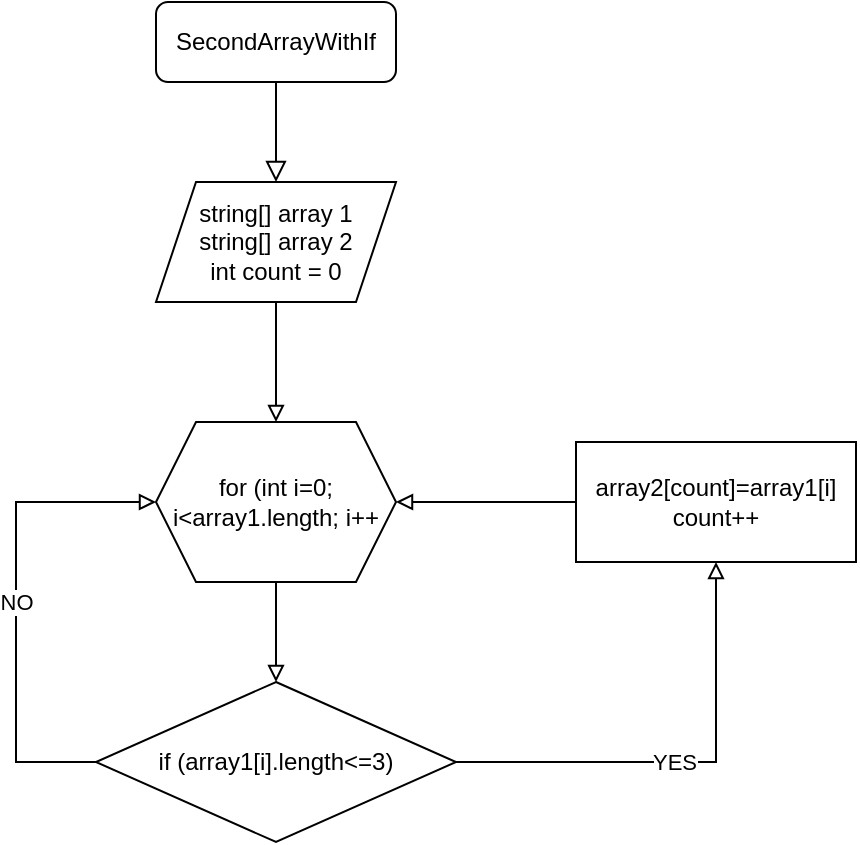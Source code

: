 <mxfile version="20.2.4" type="device"><diagram id="C5RBs43oDa-KdzZeNtuy" name="Page-1"><mxGraphModel dx="1047" dy="640" grid="1" gridSize="10" guides="1" tooltips="1" connect="1" arrows="1" fold="1" page="1" pageScale="1" pageWidth="827" pageHeight="1169" math="0" shadow="0"><root><mxCell id="WIyWlLk6GJQsqaUBKTNV-0"/><mxCell id="WIyWlLk6GJQsqaUBKTNV-1" parent="WIyWlLk6GJQsqaUBKTNV-0"/><mxCell id="WIyWlLk6GJQsqaUBKTNV-2" value="" style="rounded=0;html=1;jettySize=auto;orthogonalLoop=1;fontSize=11;endArrow=block;endFill=0;endSize=8;strokeWidth=1;shadow=0;labelBackgroundColor=none;edgeStyle=orthogonalEdgeStyle;" parent="WIyWlLk6GJQsqaUBKTNV-1" source="WIyWlLk6GJQsqaUBKTNV-3" edge="1"><mxGeometry relative="1" as="geometry"><mxPoint x="220" y="170" as="targetPoint"/></mxGeometry></mxCell><mxCell id="WIyWlLk6GJQsqaUBKTNV-3" value="SecondArrayWithIf" style="rounded=1;whiteSpace=wrap;html=1;fontSize=12;glass=0;strokeWidth=1;shadow=0;" parent="WIyWlLk6GJQsqaUBKTNV-1" vertex="1"><mxGeometry x="160" y="80" width="120" height="40" as="geometry"/></mxCell><mxCell id="9b8foeE82wDMKXxr8Wsn-0" value="string[] array 1&lt;br&gt;string[] array 2&lt;br&gt;int count = 0" style="shape=parallelogram;perimeter=parallelogramPerimeter;whiteSpace=wrap;html=1;fixedSize=1;" vertex="1" parent="WIyWlLk6GJQsqaUBKTNV-1"><mxGeometry x="160" y="170" width="120" height="60" as="geometry"/></mxCell><mxCell id="9b8foeE82wDMKXxr8Wsn-2" value="" style="endArrow=block;html=1;rounded=0;endFill=0;entryX=0.5;entryY=0;entryDx=0;entryDy=0;exitX=0.5;exitY=1;exitDx=0;exitDy=0;" edge="1" parent="WIyWlLk6GJQsqaUBKTNV-1" source="9b8foeE82wDMKXxr8Wsn-0" target="9b8foeE82wDMKXxr8Wsn-3"><mxGeometry width="50" height="50" relative="1" as="geometry"><mxPoint x="214" y="230" as="sourcePoint"/><mxPoint x="330" y="300" as="targetPoint"/></mxGeometry></mxCell><mxCell id="9b8foeE82wDMKXxr8Wsn-3" value="for (int i=0;&lt;br&gt;i&amp;lt;array1.length; i++" style="shape=hexagon;perimeter=hexagonPerimeter2;whiteSpace=wrap;html=1;fixedSize=1;" vertex="1" parent="WIyWlLk6GJQsqaUBKTNV-1"><mxGeometry x="160" y="290" width="120" height="80" as="geometry"/></mxCell><mxCell id="9b8foeE82wDMKXxr8Wsn-4" value="if (array1[i].length&amp;lt;=3)" style="rhombus;whiteSpace=wrap;html=1;" vertex="1" parent="WIyWlLk6GJQsqaUBKTNV-1"><mxGeometry x="130" y="420" width="180" height="80" as="geometry"/></mxCell><mxCell id="9b8foeE82wDMKXxr8Wsn-5" value="" style="endArrow=block;html=1;rounded=0;exitX=0.5;exitY=1;exitDx=0;exitDy=0;endFill=0;entryX=0.5;entryY=0;entryDx=0;entryDy=0;" edge="1" parent="WIyWlLk6GJQsqaUBKTNV-1" source="9b8foeE82wDMKXxr8Wsn-3" target="9b8foeE82wDMKXxr8Wsn-4"><mxGeometry width="50" height="50" relative="1" as="geometry"><mxPoint x="390" y="330" as="sourcePoint"/><mxPoint x="440" y="280" as="targetPoint"/></mxGeometry></mxCell><mxCell id="9b8foeE82wDMKXxr8Wsn-6" value="" style="edgeStyle=segmentEdgeStyle;endArrow=block;html=1;rounded=0;exitX=0;exitY=0.5;exitDx=0;exitDy=0;entryX=0;entryY=0.5;entryDx=0;entryDy=0;endFill=0;" edge="1" parent="WIyWlLk6GJQsqaUBKTNV-1" source="9b8foeE82wDMKXxr8Wsn-4" target="9b8foeE82wDMKXxr8Wsn-3"><mxGeometry width="50" height="50" relative="1" as="geometry"><mxPoint x="390" y="330" as="sourcePoint"/><mxPoint x="440" y="370" as="targetPoint"/><Array as="points"><mxPoint x="90" y="460"/><mxPoint x="90" y="330"/></Array></mxGeometry></mxCell><mxCell id="9b8foeE82wDMKXxr8Wsn-7" value="NO" style="edgeLabel;html=1;align=center;verticalAlign=middle;resizable=0;points=[];" vertex="1" connectable="0" parent="9b8foeE82wDMKXxr8Wsn-6"><mxGeometry relative="1" as="geometry"><mxPoint as="offset"/></mxGeometry></mxCell><mxCell id="9b8foeE82wDMKXxr8Wsn-8" value="array2[count]=array1[i]&lt;br&gt;count++" style="rounded=0;whiteSpace=wrap;html=1;" vertex="1" parent="WIyWlLk6GJQsqaUBKTNV-1"><mxGeometry x="370" y="300" width="140" height="60" as="geometry"/></mxCell><mxCell id="9b8foeE82wDMKXxr8Wsn-10" value="" style="edgeStyle=segmentEdgeStyle;endArrow=block;html=1;rounded=0;exitX=1;exitY=0.5;exitDx=0;exitDy=0;entryX=0.5;entryY=1;entryDx=0;entryDy=0;endFill=0;" edge="1" parent="WIyWlLk6GJQsqaUBKTNV-1" source="9b8foeE82wDMKXxr8Wsn-4" target="9b8foeE82wDMKXxr8Wsn-8"><mxGeometry width="50" height="50" relative="1" as="geometry"><mxPoint x="390" y="330" as="sourcePoint"/><mxPoint x="440" y="370" as="targetPoint"/></mxGeometry></mxCell><mxCell id="9b8foeE82wDMKXxr8Wsn-12" value="YES" style="edgeLabel;html=1;align=center;verticalAlign=middle;resizable=0;points=[];" vertex="1" connectable="0" parent="9b8foeE82wDMKXxr8Wsn-10"><mxGeometry x="-0.052" relative="1" as="geometry"><mxPoint as="offset"/></mxGeometry></mxCell><mxCell id="9b8foeE82wDMKXxr8Wsn-13" value="" style="endArrow=block;html=1;rounded=0;exitX=0;exitY=0.5;exitDx=0;exitDy=0;entryX=1;entryY=0.5;entryDx=0;entryDy=0;endFill=0;" edge="1" parent="WIyWlLk6GJQsqaUBKTNV-1" source="9b8foeE82wDMKXxr8Wsn-8" target="9b8foeE82wDMKXxr8Wsn-3"><mxGeometry width="50" height="50" relative="1" as="geometry"><mxPoint x="390" y="330" as="sourcePoint"/><mxPoint x="440" y="280" as="targetPoint"/></mxGeometry></mxCell></root></mxGraphModel></diagram></mxfile>